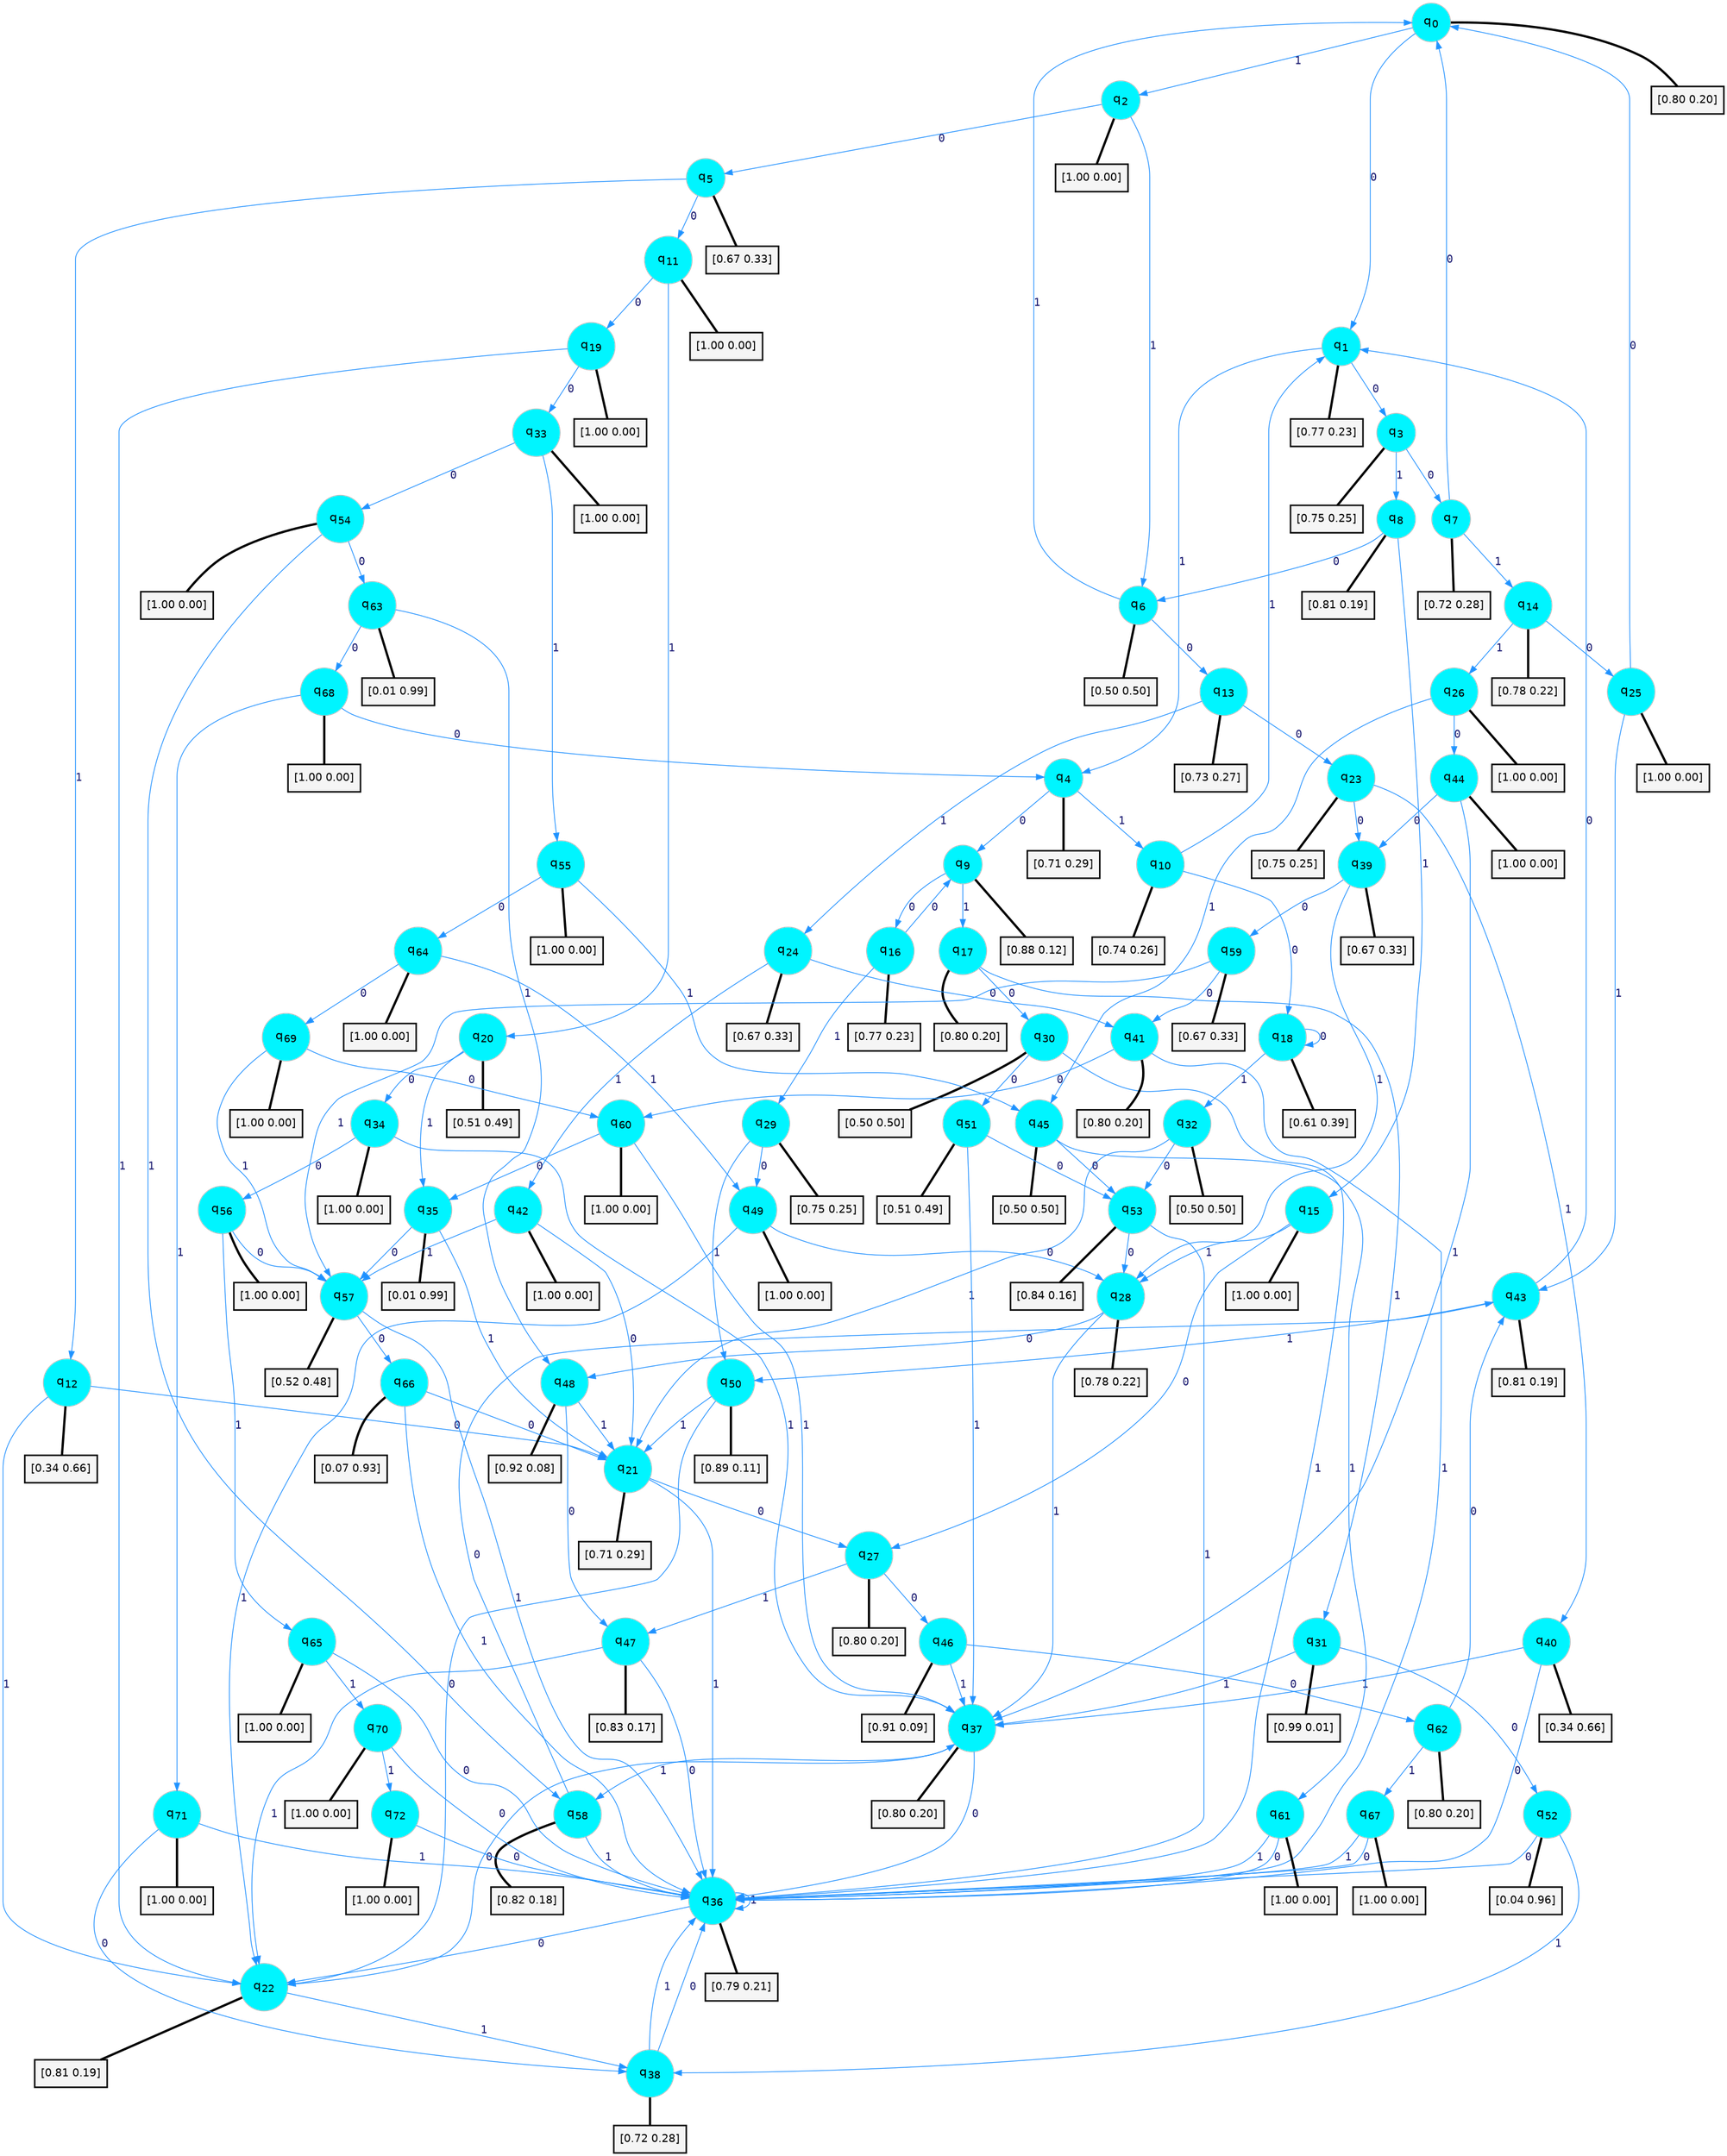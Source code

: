 digraph G {
graph [
bgcolor=transparent, dpi=300, rankdir=TD, size="40,25"];
node [
color=gray, fillcolor=turquoise1, fontcolor=black, fontname=Helvetica, fontsize=16, fontweight=bold, shape=circle, style=filled];
edge [
arrowsize=1, color=dodgerblue1, fontcolor=midnightblue, fontname=courier, fontweight=bold, penwidth=1, style=solid, weight=20];
0[label=<q<SUB>0</SUB>>];
1[label=<q<SUB>1</SUB>>];
2[label=<q<SUB>2</SUB>>];
3[label=<q<SUB>3</SUB>>];
4[label=<q<SUB>4</SUB>>];
5[label=<q<SUB>5</SUB>>];
6[label=<q<SUB>6</SUB>>];
7[label=<q<SUB>7</SUB>>];
8[label=<q<SUB>8</SUB>>];
9[label=<q<SUB>9</SUB>>];
10[label=<q<SUB>10</SUB>>];
11[label=<q<SUB>11</SUB>>];
12[label=<q<SUB>12</SUB>>];
13[label=<q<SUB>13</SUB>>];
14[label=<q<SUB>14</SUB>>];
15[label=<q<SUB>15</SUB>>];
16[label=<q<SUB>16</SUB>>];
17[label=<q<SUB>17</SUB>>];
18[label=<q<SUB>18</SUB>>];
19[label=<q<SUB>19</SUB>>];
20[label=<q<SUB>20</SUB>>];
21[label=<q<SUB>21</SUB>>];
22[label=<q<SUB>22</SUB>>];
23[label=<q<SUB>23</SUB>>];
24[label=<q<SUB>24</SUB>>];
25[label=<q<SUB>25</SUB>>];
26[label=<q<SUB>26</SUB>>];
27[label=<q<SUB>27</SUB>>];
28[label=<q<SUB>28</SUB>>];
29[label=<q<SUB>29</SUB>>];
30[label=<q<SUB>30</SUB>>];
31[label=<q<SUB>31</SUB>>];
32[label=<q<SUB>32</SUB>>];
33[label=<q<SUB>33</SUB>>];
34[label=<q<SUB>34</SUB>>];
35[label=<q<SUB>35</SUB>>];
36[label=<q<SUB>36</SUB>>];
37[label=<q<SUB>37</SUB>>];
38[label=<q<SUB>38</SUB>>];
39[label=<q<SUB>39</SUB>>];
40[label=<q<SUB>40</SUB>>];
41[label=<q<SUB>41</SUB>>];
42[label=<q<SUB>42</SUB>>];
43[label=<q<SUB>43</SUB>>];
44[label=<q<SUB>44</SUB>>];
45[label=<q<SUB>45</SUB>>];
46[label=<q<SUB>46</SUB>>];
47[label=<q<SUB>47</SUB>>];
48[label=<q<SUB>48</SUB>>];
49[label=<q<SUB>49</SUB>>];
50[label=<q<SUB>50</SUB>>];
51[label=<q<SUB>51</SUB>>];
52[label=<q<SUB>52</SUB>>];
53[label=<q<SUB>53</SUB>>];
54[label=<q<SUB>54</SUB>>];
55[label=<q<SUB>55</SUB>>];
56[label=<q<SUB>56</SUB>>];
57[label=<q<SUB>57</SUB>>];
58[label=<q<SUB>58</SUB>>];
59[label=<q<SUB>59</SUB>>];
60[label=<q<SUB>60</SUB>>];
61[label=<q<SUB>61</SUB>>];
62[label=<q<SUB>62</SUB>>];
63[label=<q<SUB>63</SUB>>];
64[label=<q<SUB>64</SUB>>];
65[label=<q<SUB>65</SUB>>];
66[label=<q<SUB>66</SUB>>];
67[label=<q<SUB>67</SUB>>];
68[label=<q<SUB>68</SUB>>];
69[label=<q<SUB>69</SUB>>];
70[label=<q<SUB>70</SUB>>];
71[label=<q<SUB>71</SUB>>];
72[label=<q<SUB>72</SUB>>];
73[label="[0.80 0.20]", shape=box,fontcolor=black, fontname=Helvetica, fontsize=14, penwidth=2, fillcolor=whitesmoke,color=black];
74[label="[0.77 0.23]", shape=box,fontcolor=black, fontname=Helvetica, fontsize=14, penwidth=2, fillcolor=whitesmoke,color=black];
75[label="[1.00 0.00]", shape=box,fontcolor=black, fontname=Helvetica, fontsize=14, penwidth=2, fillcolor=whitesmoke,color=black];
76[label="[0.75 0.25]", shape=box,fontcolor=black, fontname=Helvetica, fontsize=14, penwidth=2, fillcolor=whitesmoke,color=black];
77[label="[0.71 0.29]", shape=box,fontcolor=black, fontname=Helvetica, fontsize=14, penwidth=2, fillcolor=whitesmoke,color=black];
78[label="[0.67 0.33]", shape=box,fontcolor=black, fontname=Helvetica, fontsize=14, penwidth=2, fillcolor=whitesmoke,color=black];
79[label="[0.50 0.50]", shape=box,fontcolor=black, fontname=Helvetica, fontsize=14, penwidth=2, fillcolor=whitesmoke,color=black];
80[label="[0.72 0.28]", shape=box,fontcolor=black, fontname=Helvetica, fontsize=14, penwidth=2, fillcolor=whitesmoke,color=black];
81[label="[0.81 0.19]", shape=box,fontcolor=black, fontname=Helvetica, fontsize=14, penwidth=2, fillcolor=whitesmoke,color=black];
82[label="[0.88 0.12]", shape=box,fontcolor=black, fontname=Helvetica, fontsize=14, penwidth=2, fillcolor=whitesmoke,color=black];
83[label="[0.74 0.26]", shape=box,fontcolor=black, fontname=Helvetica, fontsize=14, penwidth=2, fillcolor=whitesmoke,color=black];
84[label="[1.00 0.00]", shape=box,fontcolor=black, fontname=Helvetica, fontsize=14, penwidth=2, fillcolor=whitesmoke,color=black];
85[label="[0.34 0.66]", shape=box,fontcolor=black, fontname=Helvetica, fontsize=14, penwidth=2, fillcolor=whitesmoke,color=black];
86[label="[0.73 0.27]", shape=box,fontcolor=black, fontname=Helvetica, fontsize=14, penwidth=2, fillcolor=whitesmoke,color=black];
87[label="[0.78 0.22]", shape=box,fontcolor=black, fontname=Helvetica, fontsize=14, penwidth=2, fillcolor=whitesmoke,color=black];
88[label="[1.00 0.00]", shape=box,fontcolor=black, fontname=Helvetica, fontsize=14, penwidth=2, fillcolor=whitesmoke,color=black];
89[label="[0.77 0.23]", shape=box,fontcolor=black, fontname=Helvetica, fontsize=14, penwidth=2, fillcolor=whitesmoke,color=black];
90[label="[0.80 0.20]", shape=box,fontcolor=black, fontname=Helvetica, fontsize=14, penwidth=2, fillcolor=whitesmoke,color=black];
91[label="[0.61 0.39]", shape=box,fontcolor=black, fontname=Helvetica, fontsize=14, penwidth=2, fillcolor=whitesmoke,color=black];
92[label="[1.00 0.00]", shape=box,fontcolor=black, fontname=Helvetica, fontsize=14, penwidth=2, fillcolor=whitesmoke,color=black];
93[label="[0.51 0.49]", shape=box,fontcolor=black, fontname=Helvetica, fontsize=14, penwidth=2, fillcolor=whitesmoke,color=black];
94[label="[0.71 0.29]", shape=box,fontcolor=black, fontname=Helvetica, fontsize=14, penwidth=2, fillcolor=whitesmoke,color=black];
95[label="[0.81 0.19]", shape=box,fontcolor=black, fontname=Helvetica, fontsize=14, penwidth=2, fillcolor=whitesmoke,color=black];
96[label="[0.75 0.25]", shape=box,fontcolor=black, fontname=Helvetica, fontsize=14, penwidth=2, fillcolor=whitesmoke,color=black];
97[label="[0.67 0.33]", shape=box,fontcolor=black, fontname=Helvetica, fontsize=14, penwidth=2, fillcolor=whitesmoke,color=black];
98[label="[1.00 0.00]", shape=box,fontcolor=black, fontname=Helvetica, fontsize=14, penwidth=2, fillcolor=whitesmoke,color=black];
99[label="[1.00 0.00]", shape=box,fontcolor=black, fontname=Helvetica, fontsize=14, penwidth=2, fillcolor=whitesmoke,color=black];
100[label="[0.80 0.20]", shape=box,fontcolor=black, fontname=Helvetica, fontsize=14, penwidth=2, fillcolor=whitesmoke,color=black];
101[label="[0.78 0.22]", shape=box,fontcolor=black, fontname=Helvetica, fontsize=14, penwidth=2, fillcolor=whitesmoke,color=black];
102[label="[0.75 0.25]", shape=box,fontcolor=black, fontname=Helvetica, fontsize=14, penwidth=2, fillcolor=whitesmoke,color=black];
103[label="[0.50 0.50]", shape=box,fontcolor=black, fontname=Helvetica, fontsize=14, penwidth=2, fillcolor=whitesmoke,color=black];
104[label="[0.99 0.01]", shape=box,fontcolor=black, fontname=Helvetica, fontsize=14, penwidth=2, fillcolor=whitesmoke,color=black];
105[label="[0.50 0.50]", shape=box,fontcolor=black, fontname=Helvetica, fontsize=14, penwidth=2, fillcolor=whitesmoke,color=black];
106[label="[1.00 0.00]", shape=box,fontcolor=black, fontname=Helvetica, fontsize=14, penwidth=2, fillcolor=whitesmoke,color=black];
107[label="[1.00 0.00]", shape=box,fontcolor=black, fontname=Helvetica, fontsize=14, penwidth=2, fillcolor=whitesmoke,color=black];
108[label="[0.01 0.99]", shape=box,fontcolor=black, fontname=Helvetica, fontsize=14, penwidth=2, fillcolor=whitesmoke,color=black];
109[label="[0.79 0.21]", shape=box,fontcolor=black, fontname=Helvetica, fontsize=14, penwidth=2, fillcolor=whitesmoke,color=black];
110[label="[0.80 0.20]", shape=box,fontcolor=black, fontname=Helvetica, fontsize=14, penwidth=2, fillcolor=whitesmoke,color=black];
111[label="[0.72 0.28]", shape=box,fontcolor=black, fontname=Helvetica, fontsize=14, penwidth=2, fillcolor=whitesmoke,color=black];
112[label="[0.67 0.33]", shape=box,fontcolor=black, fontname=Helvetica, fontsize=14, penwidth=2, fillcolor=whitesmoke,color=black];
113[label="[0.34 0.66]", shape=box,fontcolor=black, fontname=Helvetica, fontsize=14, penwidth=2, fillcolor=whitesmoke,color=black];
114[label="[0.80 0.20]", shape=box,fontcolor=black, fontname=Helvetica, fontsize=14, penwidth=2, fillcolor=whitesmoke,color=black];
115[label="[1.00 0.00]", shape=box,fontcolor=black, fontname=Helvetica, fontsize=14, penwidth=2, fillcolor=whitesmoke,color=black];
116[label="[0.81 0.19]", shape=box,fontcolor=black, fontname=Helvetica, fontsize=14, penwidth=2, fillcolor=whitesmoke,color=black];
117[label="[1.00 0.00]", shape=box,fontcolor=black, fontname=Helvetica, fontsize=14, penwidth=2, fillcolor=whitesmoke,color=black];
118[label="[0.50 0.50]", shape=box,fontcolor=black, fontname=Helvetica, fontsize=14, penwidth=2, fillcolor=whitesmoke,color=black];
119[label="[0.91 0.09]", shape=box,fontcolor=black, fontname=Helvetica, fontsize=14, penwidth=2, fillcolor=whitesmoke,color=black];
120[label="[0.83 0.17]", shape=box,fontcolor=black, fontname=Helvetica, fontsize=14, penwidth=2, fillcolor=whitesmoke,color=black];
121[label="[0.92 0.08]", shape=box,fontcolor=black, fontname=Helvetica, fontsize=14, penwidth=2, fillcolor=whitesmoke,color=black];
122[label="[1.00 0.00]", shape=box,fontcolor=black, fontname=Helvetica, fontsize=14, penwidth=2, fillcolor=whitesmoke,color=black];
123[label="[0.89 0.11]", shape=box,fontcolor=black, fontname=Helvetica, fontsize=14, penwidth=2, fillcolor=whitesmoke,color=black];
124[label="[0.51 0.49]", shape=box,fontcolor=black, fontname=Helvetica, fontsize=14, penwidth=2, fillcolor=whitesmoke,color=black];
125[label="[0.04 0.96]", shape=box,fontcolor=black, fontname=Helvetica, fontsize=14, penwidth=2, fillcolor=whitesmoke,color=black];
126[label="[0.84 0.16]", shape=box,fontcolor=black, fontname=Helvetica, fontsize=14, penwidth=2, fillcolor=whitesmoke,color=black];
127[label="[1.00 0.00]", shape=box,fontcolor=black, fontname=Helvetica, fontsize=14, penwidth=2, fillcolor=whitesmoke,color=black];
128[label="[1.00 0.00]", shape=box,fontcolor=black, fontname=Helvetica, fontsize=14, penwidth=2, fillcolor=whitesmoke,color=black];
129[label="[1.00 0.00]", shape=box,fontcolor=black, fontname=Helvetica, fontsize=14, penwidth=2, fillcolor=whitesmoke,color=black];
130[label="[0.52 0.48]", shape=box,fontcolor=black, fontname=Helvetica, fontsize=14, penwidth=2, fillcolor=whitesmoke,color=black];
131[label="[0.82 0.18]", shape=box,fontcolor=black, fontname=Helvetica, fontsize=14, penwidth=2, fillcolor=whitesmoke,color=black];
132[label="[0.67 0.33]", shape=box,fontcolor=black, fontname=Helvetica, fontsize=14, penwidth=2, fillcolor=whitesmoke,color=black];
133[label="[1.00 0.00]", shape=box,fontcolor=black, fontname=Helvetica, fontsize=14, penwidth=2, fillcolor=whitesmoke,color=black];
134[label="[1.00 0.00]", shape=box,fontcolor=black, fontname=Helvetica, fontsize=14, penwidth=2, fillcolor=whitesmoke,color=black];
135[label="[0.80 0.20]", shape=box,fontcolor=black, fontname=Helvetica, fontsize=14, penwidth=2, fillcolor=whitesmoke,color=black];
136[label="[0.01 0.99]", shape=box,fontcolor=black, fontname=Helvetica, fontsize=14, penwidth=2, fillcolor=whitesmoke,color=black];
137[label="[1.00 0.00]", shape=box,fontcolor=black, fontname=Helvetica, fontsize=14, penwidth=2, fillcolor=whitesmoke,color=black];
138[label="[1.00 0.00]", shape=box,fontcolor=black, fontname=Helvetica, fontsize=14, penwidth=2, fillcolor=whitesmoke,color=black];
139[label="[0.07 0.93]", shape=box,fontcolor=black, fontname=Helvetica, fontsize=14, penwidth=2, fillcolor=whitesmoke,color=black];
140[label="[1.00 0.00]", shape=box,fontcolor=black, fontname=Helvetica, fontsize=14, penwidth=2, fillcolor=whitesmoke,color=black];
141[label="[1.00 0.00]", shape=box,fontcolor=black, fontname=Helvetica, fontsize=14, penwidth=2, fillcolor=whitesmoke,color=black];
142[label="[1.00 0.00]", shape=box,fontcolor=black, fontname=Helvetica, fontsize=14, penwidth=2, fillcolor=whitesmoke,color=black];
143[label="[1.00 0.00]", shape=box,fontcolor=black, fontname=Helvetica, fontsize=14, penwidth=2, fillcolor=whitesmoke,color=black];
144[label="[1.00 0.00]", shape=box,fontcolor=black, fontname=Helvetica, fontsize=14, penwidth=2, fillcolor=whitesmoke,color=black];
145[label="[1.00 0.00]", shape=box,fontcolor=black, fontname=Helvetica, fontsize=14, penwidth=2, fillcolor=whitesmoke,color=black];
0->1 [label=0];
0->2 [label=1];
0->73 [arrowhead=none, penwidth=3,color=black];
1->3 [label=0];
1->4 [label=1];
1->74 [arrowhead=none, penwidth=3,color=black];
2->5 [label=0];
2->6 [label=1];
2->75 [arrowhead=none, penwidth=3,color=black];
3->7 [label=0];
3->8 [label=1];
3->76 [arrowhead=none, penwidth=3,color=black];
4->9 [label=0];
4->10 [label=1];
4->77 [arrowhead=none, penwidth=3,color=black];
5->11 [label=0];
5->12 [label=1];
5->78 [arrowhead=none, penwidth=3,color=black];
6->13 [label=0];
6->0 [label=1];
6->79 [arrowhead=none, penwidth=3,color=black];
7->0 [label=0];
7->14 [label=1];
7->80 [arrowhead=none, penwidth=3,color=black];
8->6 [label=0];
8->15 [label=1];
8->81 [arrowhead=none, penwidth=3,color=black];
9->16 [label=0];
9->17 [label=1];
9->82 [arrowhead=none, penwidth=3,color=black];
10->18 [label=0];
10->1 [label=1];
10->83 [arrowhead=none, penwidth=3,color=black];
11->19 [label=0];
11->20 [label=1];
11->84 [arrowhead=none, penwidth=3,color=black];
12->21 [label=0];
12->22 [label=1];
12->85 [arrowhead=none, penwidth=3,color=black];
13->23 [label=0];
13->24 [label=1];
13->86 [arrowhead=none, penwidth=3,color=black];
14->25 [label=0];
14->26 [label=1];
14->87 [arrowhead=none, penwidth=3,color=black];
15->27 [label=0];
15->28 [label=1];
15->88 [arrowhead=none, penwidth=3,color=black];
16->9 [label=0];
16->29 [label=1];
16->89 [arrowhead=none, penwidth=3,color=black];
17->30 [label=0];
17->31 [label=1];
17->90 [arrowhead=none, penwidth=3,color=black];
18->18 [label=0];
18->32 [label=1];
18->91 [arrowhead=none, penwidth=3,color=black];
19->33 [label=0];
19->22 [label=1];
19->92 [arrowhead=none, penwidth=3,color=black];
20->34 [label=0];
20->35 [label=1];
20->93 [arrowhead=none, penwidth=3,color=black];
21->27 [label=0];
21->36 [label=1];
21->94 [arrowhead=none, penwidth=3,color=black];
22->37 [label=0];
22->38 [label=1];
22->95 [arrowhead=none, penwidth=3,color=black];
23->39 [label=0];
23->40 [label=1];
23->96 [arrowhead=none, penwidth=3,color=black];
24->41 [label=0];
24->42 [label=1];
24->97 [arrowhead=none, penwidth=3,color=black];
25->0 [label=0];
25->43 [label=1];
25->98 [arrowhead=none, penwidth=3,color=black];
26->44 [label=0];
26->45 [label=1];
26->99 [arrowhead=none, penwidth=3,color=black];
27->46 [label=0];
27->47 [label=1];
27->100 [arrowhead=none, penwidth=3,color=black];
28->48 [label=0];
28->37 [label=1];
28->101 [arrowhead=none, penwidth=3,color=black];
29->49 [label=0];
29->50 [label=1];
29->102 [arrowhead=none, penwidth=3,color=black];
30->51 [label=0];
30->36 [label=1];
30->103 [arrowhead=none, penwidth=3,color=black];
31->52 [label=0];
31->37 [label=1];
31->104 [arrowhead=none, penwidth=3,color=black];
32->53 [label=0];
32->21 [label=1];
32->105 [arrowhead=none, penwidth=3,color=black];
33->54 [label=0];
33->55 [label=1];
33->106 [arrowhead=none, penwidth=3,color=black];
34->56 [label=0];
34->37 [label=1];
34->107 [arrowhead=none, penwidth=3,color=black];
35->57 [label=0];
35->21 [label=1];
35->108 [arrowhead=none, penwidth=3,color=black];
36->22 [label=0];
36->36 [label=1];
36->109 [arrowhead=none, penwidth=3,color=black];
37->36 [label=0];
37->58 [label=1];
37->110 [arrowhead=none, penwidth=3,color=black];
38->36 [label=0];
38->36 [label=1];
38->111 [arrowhead=none, penwidth=3,color=black];
39->59 [label=0];
39->28 [label=1];
39->112 [arrowhead=none, penwidth=3,color=black];
40->36 [label=0];
40->37 [label=1];
40->113 [arrowhead=none, penwidth=3,color=black];
41->60 [label=0];
41->36 [label=1];
41->114 [arrowhead=none, penwidth=3,color=black];
42->21 [label=0];
42->57 [label=1];
42->115 [arrowhead=none, penwidth=3,color=black];
43->1 [label=0];
43->50 [label=1];
43->116 [arrowhead=none, penwidth=3,color=black];
44->39 [label=0];
44->37 [label=1];
44->117 [arrowhead=none, penwidth=3,color=black];
45->53 [label=0];
45->61 [label=1];
45->118 [arrowhead=none, penwidth=3,color=black];
46->62 [label=0];
46->37 [label=1];
46->119 [arrowhead=none, penwidth=3,color=black];
47->36 [label=0];
47->22 [label=1];
47->120 [arrowhead=none, penwidth=3,color=black];
48->47 [label=0];
48->21 [label=1];
48->121 [arrowhead=none, penwidth=3,color=black];
49->28 [label=0];
49->22 [label=1];
49->122 [arrowhead=none, penwidth=3,color=black];
50->22 [label=0];
50->21 [label=1];
50->123 [arrowhead=none, penwidth=3,color=black];
51->53 [label=0];
51->37 [label=1];
51->124 [arrowhead=none, penwidth=3,color=black];
52->36 [label=0];
52->38 [label=1];
52->125 [arrowhead=none, penwidth=3,color=black];
53->28 [label=0];
53->36 [label=1];
53->126 [arrowhead=none, penwidth=3,color=black];
54->63 [label=0];
54->58 [label=1];
54->127 [arrowhead=none, penwidth=3,color=black];
55->64 [label=0];
55->45 [label=1];
55->128 [arrowhead=none, penwidth=3,color=black];
56->57 [label=0];
56->65 [label=1];
56->129 [arrowhead=none, penwidth=3,color=black];
57->66 [label=0];
57->36 [label=1];
57->130 [arrowhead=none, penwidth=3,color=black];
58->43 [label=0];
58->36 [label=1];
58->131 [arrowhead=none, penwidth=3,color=black];
59->41 [label=0];
59->57 [label=1];
59->132 [arrowhead=none, penwidth=3,color=black];
60->35 [label=0];
60->37 [label=1];
60->133 [arrowhead=none, penwidth=3,color=black];
61->36 [label=0];
61->36 [label=1];
61->134 [arrowhead=none, penwidth=3,color=black];
62->43 [label=0];
62->67 [label=1];
62->135 [arrowhead=none, penwidth=3,color=black];
63->68 [label=0];
63->48 [label=1];
63->136 [arrowhead=none, penwidth=3,color=black];
64->69 [label=0];
64->49 [label=1];
64->137 [arrowhead=none, penwidth=3,color=black];
65->36 [label=0];
65->70 [label=1];
65->138 [arrowhead=none, penwidth=3,color=black];
66->21 [label=0];
66->36 [label=1];
66->139 [arrowhead=none, penwidth=3,color=black];
67->36 [label=0];
67->36 [label=1];
67->140 [arrowhead=none, penwidth=3,color=black];
68->4 [label=0];
68->71 [label=1];
68->141 [arrowhead=none, penwidth=3,color=black];
69->60 [label=0];
69->57 [label=1];
69->142 [arrowhead=none, penwidth=3,color=black];
70->36 [label=0];
70->72 [label=1];
70->143 [arrowhead=none, penwidth=3,color=black];
71->38 [label=0];
71->36 [label=1];
71->144 [arrowhead=none, penwidth=3,color=black];
72->36 [label=0];
72->145 [arrowhead=none, penwidth=3,color=black];
}
